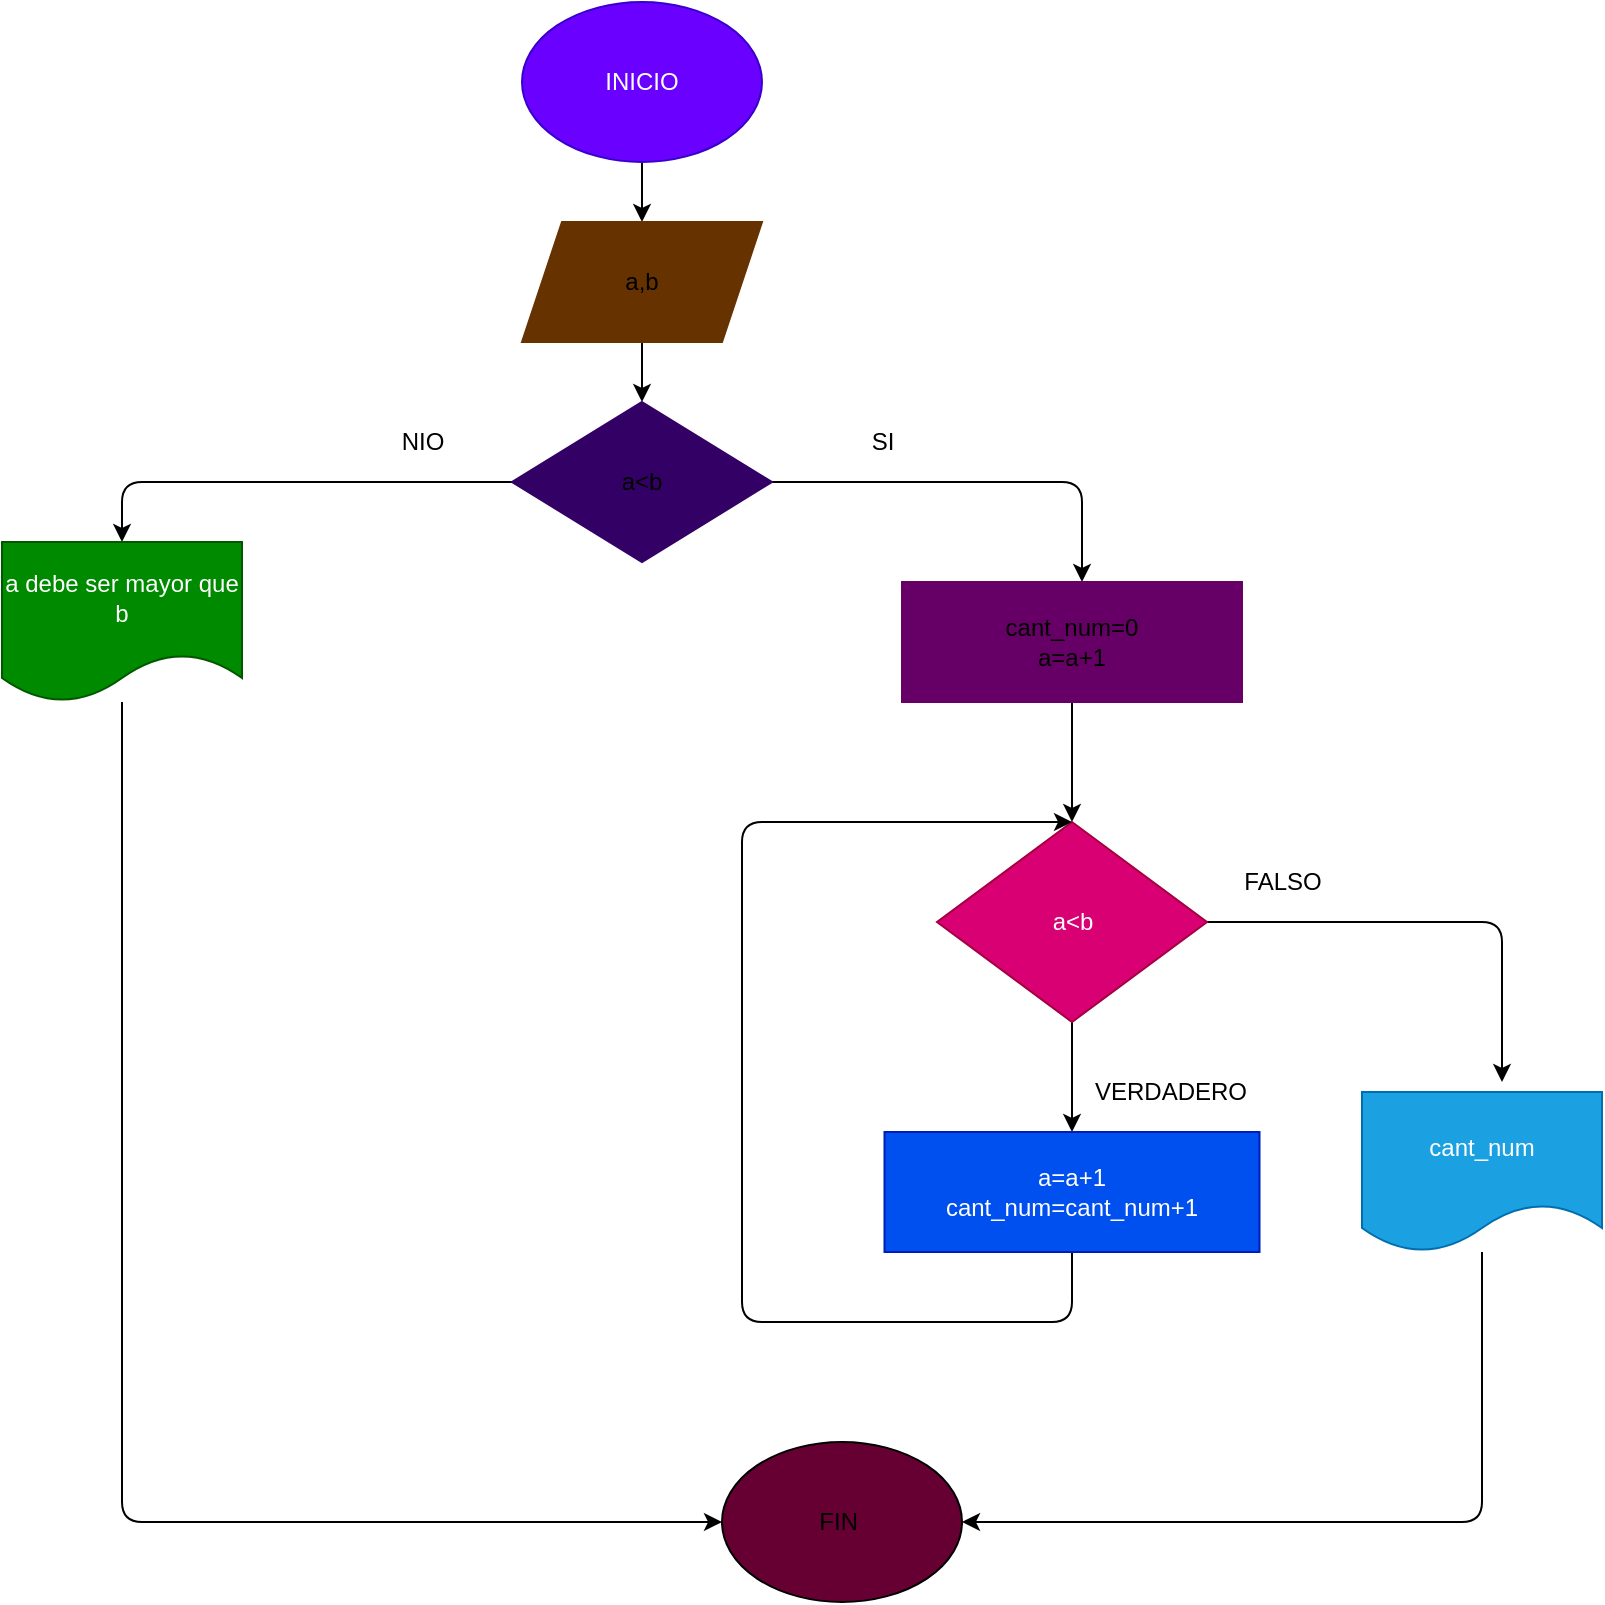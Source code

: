 <mxfile>
    <diagram id="dfwH_3myj91YeB3Efj3k" name="Page-1">
        <mxGraphModel dx="873" dy="594" grid="1" gridSize="10" guides="1" tooltips="1" connect="1" arrows="1" fold="1" page="1" pageScale="1" pageWidth="827" pageHeight="1169" math="0" shadow="0">
            <root>
                <mxCell id="0"/>
                <mxCell id="1" parent="0"/>
                <mxCell id="4" value="" style="edgeStyle=none;html=1;" edge="1" parent="1" source="2" target="3">
                    <mxGeometry relative="1" as="geometry"/>
                </mxCell>
                <mxCell id="2" value="INICIO" style="ellipse;whiteSpace=wrap;html=1;fillColor=#6a00ff;fontColor=#ffffff;strokeColor=#3700CC;" vertex="1" parent="1">
                    <mxGeometry x="330" y="40" width="120" height="80" as="geometry"/>
                </mxCell>
                <mxCell id="6" value="" style="edgeStyle=none;html=1;" edge="1" parent="1" source="3" target="5">
                    <mxGeometry relative="1" as="geometry"/>
                </mxCell>
                <mxCell id="3" value="a,b" style="shape=parallelogram;perimeter=parallelogramPerimeter;whiteSpace=wrap;html=1;fixedSize=1;fillColor=#663300;strokeColor=#663300;" vertex="1" parent="1">
                    <mxGeometry x="330" y="150" width="120" height="60" as="geometry"/>
                </mxCell>
                <mxCell id="7" style="edgeStyle=none;html=1;exitX=0;exitY=0.5;exitDx=0;exitDy=0;" edge="1" parent="1" source="5">
                    <mxGeometry relative="1" as="geometry">
                        <mxPoint x="130" y="310" as="targetPoint"/>
                        <Array as="points">
                            <mxPoint x="130" y="280"/>
                        </Array>
                    </mxGeometry>
                </mxCell>
                <mxCell id="8" style="edgeStyle=none;html=1;" edge="1" parent="1" source="5">
                    <mxGeometry relative="1" as="geometry">
                        <mxPoint x="610" y="330" as="targetPoint"/>
                        <Array as="points">
                            <mxPoint x="610" y="280"/>
                        </Array>
                    </mxGeometry>
                </mxCell>
                <mxCell id="5" value="a&amp;lt;b" style="rhombus;whiteSpace=wrap;html=1;fillColor=#330066;strokeColor=#330066;" vertex="1" parent="1">
                    <mxGeometry x="325" y="240" width="130" height="80" as="geometry"/>
                </mxCell>
                <mxCell id="29" style="edgeStyle=none;html=1;entryX=0;entryY=0.5;entryDx=0;entryDy=0;" edge="1" parent="1" source="9" target="30">
                    <mxGeometry relative="1" as="geometry">
                        <mxPoint x="410" y="800" as="targetPoint"/>
                        <Array as="points">
                            <mxPoint x="130" y="800"/>
                            <mxPoint x="430" y="800"/>
                        </Array>
                    </mxGeometry>
                </mxCell>
                <mxCell id="9" value="a debe ser mayor que b" style="shape=document;whiteSpace=wrap;html=1;boundedLbl=1;fillColor=#008a00;fontColor=#ffffff;strokeColor=#005700;" vertex="1" parent="1">
                    <mxGeometry x="70" y="310" width="120" height="80" as="geometry"/>
                </mxCell>
                <mxCell id="13" style="edgeStyle=none;html=1;" edge="1" parent="1" source="10" target="14">
                    <mxGeometry relative="1" as="geometry">
                        <mxPoint x="605" y="430" as="targetPoint"/>
                    </mxGeometry>
                </mxCell>
                <mxCell id="10" value="cant_num=0&lt;br&gt;a=a+1" style="rounded=0;whiteSpace=wrap;html=1;fillColor=#660066;strokeColor=#660066;" vertex="1" parent="1">
                    <mxGeometry x="520" y="330" width="170" height="60" as="geometry"/>
                </mxCell>
                <mxCell id="15" style="edgeStyle=none;html=1;" edge="1" parent="1" source="14">
                    <mxGeometry relative="1" as="geometry">
                        <mxPoint x="820" y="580" as="targetPoint"/>
                        <Array as="points">
                            <mxPoint x="760" y="500"/>
                            <mxPoint x="820" y="500"/>
                            <mxPoint x="820" y="560"/>
                        </Array>
                    </mxGeometry>
                </mxCell>
                <mxCell id="23" value="" style="edgeStyle=none;html=1;" edge="1" parent="1" source="14" target="22">
                    <mxGeometry relative="1" as="geometry"/>
                </mxCell>
                <mxCell id="14" value="a&amp;lt;b" style="rhombus;whiteSpace=wrap;html=1;strokeColor=#A50040;fillColor=#d80073;fontColor=#ffffff;" vertex="1" parent="1">
                    <mxGeometry x="537.5" y="450" width="135" height="100" as="geometry"/>
                </mxCell>
                <mxCell id="26" style="edgeStyle=none;html=1;" edge="1" parent="1" source="16" target="30">
                    <mxGeometry relative="1" as="geometry">
                        <mxPoint x="560" y="800" as="targetPoint"/>
                        <Array as="points">
                            <mxPoint x="810" y="800"/>
                        </Array>
                    </mxGeometry>
                </mxCell>
                <mxCell id="16" value="cant_num" style="shape=document;whiteSpace=wrap;html=1;boundedLbl=1;fillColor=#1ba1e2;fontColor=#ffffff;strokeColor=#006EAF;" vertex="1" parent="1">
                    <mxGeometry x="750" y="585" width="120" height="80" as="geometry"/>
                </mxCell>
                <mxCell id="28" style="edgeStyle=none;html=1;entryX=0.5;entryY=0;entryDx=0;entryDy=0;" edge="1" parent="1" source="22" target="14">
                    <mxGeometry relative="1" as="geometry">
                        <mxPoint x="440" y="420" as="targetPoint"/>
                        <Array as="points">
                            <mxPoint x="605" y="700"/>
                            <mxPoint x="440" y="700"/>
                            <mxPoint x="440" y="450"/>
                        </Array>
                    </mxGeometry>
                </mxCell>
                <mxCell id="22" value="a=a+1&lt;br&gt;cant_num=cant_num+1" style="whiteSpace=wrap;html=1;fillColor=#0050ef;fontColor=#ffffff;strokeColor=#001DBC;" vertex="1" parent="1">
                    <mxGeometry x="511.25" y="605" width="187.5" height="60" as="geometry"/>
                </mxCell>
                <mxCell id="24" value="FALSO" style="text;html=1;align=center;verticalAlign=middle;resizable=0;points=[];autosize=1;strokeColor=none;fillColor=none;" vertex="1" parent="1">
                    <mxGeometry x="685" y="470" width="50" height="20" as="geometry"/>
                </mxCell>
                <mxCell id="25" value="VERDADERO" style="text;html=1;align=center;verticalAlign=middle;resizable=0;points=[];autosize=1;strokeColor=none;fillColor=none;" vertex="1" parent="1">
                    <mxGeometry x="608.75" y="575" width="90" height="20" as="geometry"/>
                </mxCell>
                <mxCell id="30" value="FIN&amp;nbsp;" style="ellipse;whiteSpace=wrap;html=1;fillColor=#660033;" vertex="1" parent="1">
                    <mxGeometry x="430" y="760" width="120" height="80" as="geometry"/>
                </mxCell>
                <mxCell id="31" value="SI" style="text;html=1;align=center;verticalAlign=middle;resizable=0;points=[];autosize=1;strokeColor=none;fillColor=none;" vertex="1" parent="1">
                    <mxGeometry x="495" y="250" width="30" height="20" as="geometry"/>
                </mxCell>
                <mxCell id="32" value="NIO" style="text;html=1;align=center;verticalAlign=middle;resizable=0;points=[];autosize=1;strokeColor=none;fillColor=none;" vertex="1" parent="1">
                    <mxGeometry x="260" y="250" width="40" height="20" as="geometry"/>
                </mxCell>
            </root>
        </mxGraphModel>
    </diagram>
</mxfile>